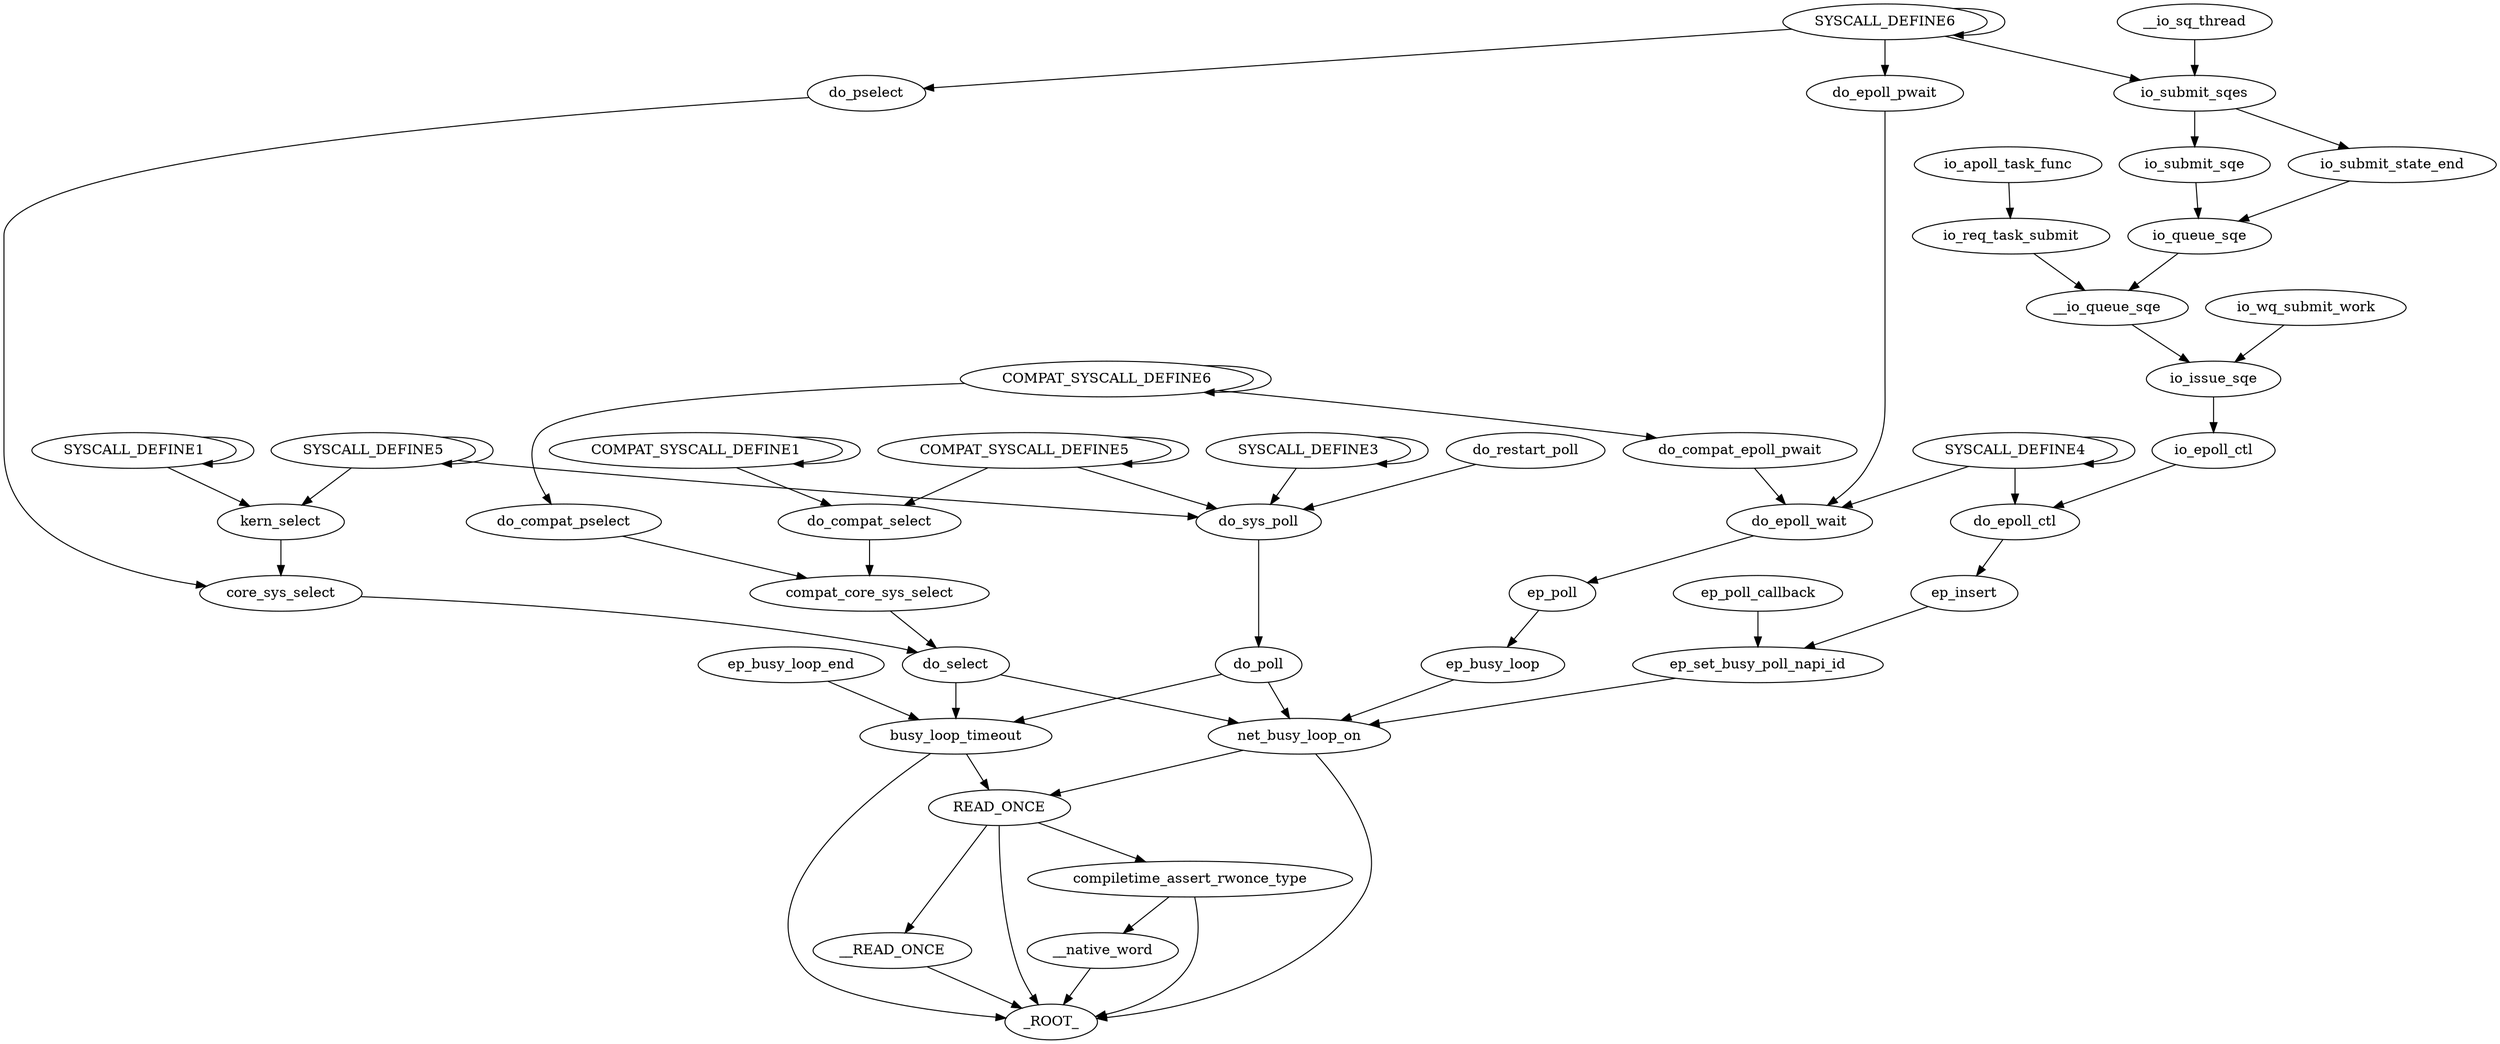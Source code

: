digraph "/home/cendes/Documents/masters_thesis/ocloz/knob_graph_search/./busy_poll.dot" {
	 busy_loop_timeout -> _ROOT_
	 do_poll -> busy_loop_timeout
	 do_select -> busy_loop_timeout
	 ep_busy_loop_end -> busy_loop_timeout
	 net_busy_loop_on -> _ROOT_
	 do_poll -> net_busy_loop_on
	 do_select -> net_busy_loop_on
	 ep_set_busy_poll_napi_id -> net_busy_loop_on
	 ep_busy_loop -> net_busy_loop_on
	 __READ_ONCE -> _ROOT_
	 READ_ONCE -> __READ_ONCE
	 __native_word -> _ROOT_
	 compiletime_assert_rwonce_type -> __native_word
	 compiletime_assert_rwonce_type -> _ROOT_
	 READ_ONCE -> compiletime_assert_rwonce_type
	 READ_ONCE -> _ROOT_
	 busy_loop_timeout -> READ_ONCE
	 net_busy_loop_on -> READ_ONCE
	 ep_poll -> ep_busy_loop
	 do_epoll_wait -> ep_poll
	 do_compat_epoll_pwait -> do_epoll_wait
	 do_epoll_pwait -> do_epoll_wait
	 SYSCALL_DEFINE4 -> do_epoll_wait
	 SYSCALL_DEFINE4 -> SYSCALL_DEFINE4
	 SYSCALL_DEFINE6 -> do_epoll_pwait
	 SYSCALL_DEFINE6 -> SYSCALL_DEFINE6
	 COMPAT_SYSCALL_DEFINE6 -> do_compat_epoll_pwait
	 COMPAT_SYSCALL_DEFINE6 -> COMPAT_SYSCALL_DEFINE6
	 ep_insert -> ep_set_busy_poll_napi_id
	 ep_poll_callback -> ep_set_busy_poll_napi_id
	 do_epoll_ctl -> ep_insert
	 io_epoll_ctl -> do_epoll_ctl
	 SYSCALL_DEFINE4 -> do_epoll_ctl
	 io_issue_sqe -> io_epoll_ctl
	 __io_queue_sqe -> io_issue_sqe
	 io_wq_submit_work -> io_issue_sqe
	 io_queue_sqe -> __io_queue_sqe
	 io_req_task_submit -> __io_queue_sqe
	 io_apoll_task_func -> io_req_task_submit
	 io_submit_state_end -> io_queue_sqe
	 io_submit_sqe -> io_queue_sqe
	 io_submit_sqes -> io_submit_sqe
	 SYSCALL_DEFINE6 -> io_submit_sqes
	 __io_sq_thread -> io_submit_sqes
	 io_submit_sqes -> io_submit_state_end
	 compat_core_sys_select -> do_select
	 core_sys_select -> do_select
	 do_pselect -> core_sys_select
	 kern_select -> core_sys_select
	 SYSCALL_DEFINE1 -> kern_select
	 SYSCALL_DEFINE5 -> kern_select
	 SYSCALL_DEFINE5 -> SYSCALL_DEFINE5
	 SYSCALL_DEFINE1 -> SYSCALL_DEFINE1
	 SYSCALL_DEFINE6 -> do_pselect
	 do_compat_pselect -> compat_core_sys_select
	 do_compat_select -> compat_core_sys_select
	 COMPAT_SYSCALL_DEFINE1 -> do_compat_select
	 COMPAT_SYSCALL_DEFINE5 -> do_compat_select
	 COMPAT_SYSCALL_DEFINE5 -> COMPAT_SYSCALL_DEFINE5
	 COMPAT_SYSCALL_DEFINE1 -> COMPAT_SYSCALL_DEFINE1
	 COMPAT_SYSCALL_DEFINE6 -> do_compat_pselect
	 do_sys_poll -> do_poll
	 SYSCALL_DEFINE5 -> do_sys_poll
	 COMPAT_SYSCALL_DEFINE5 -> do_sys_poll
	 SYSCALL_DEFINE3 -> do_sys_poll
	 do_restart_poll -> do_sys_poll
	 SYSCALL_DEFINE3 -> SYSCALL_DEFINE3
}
